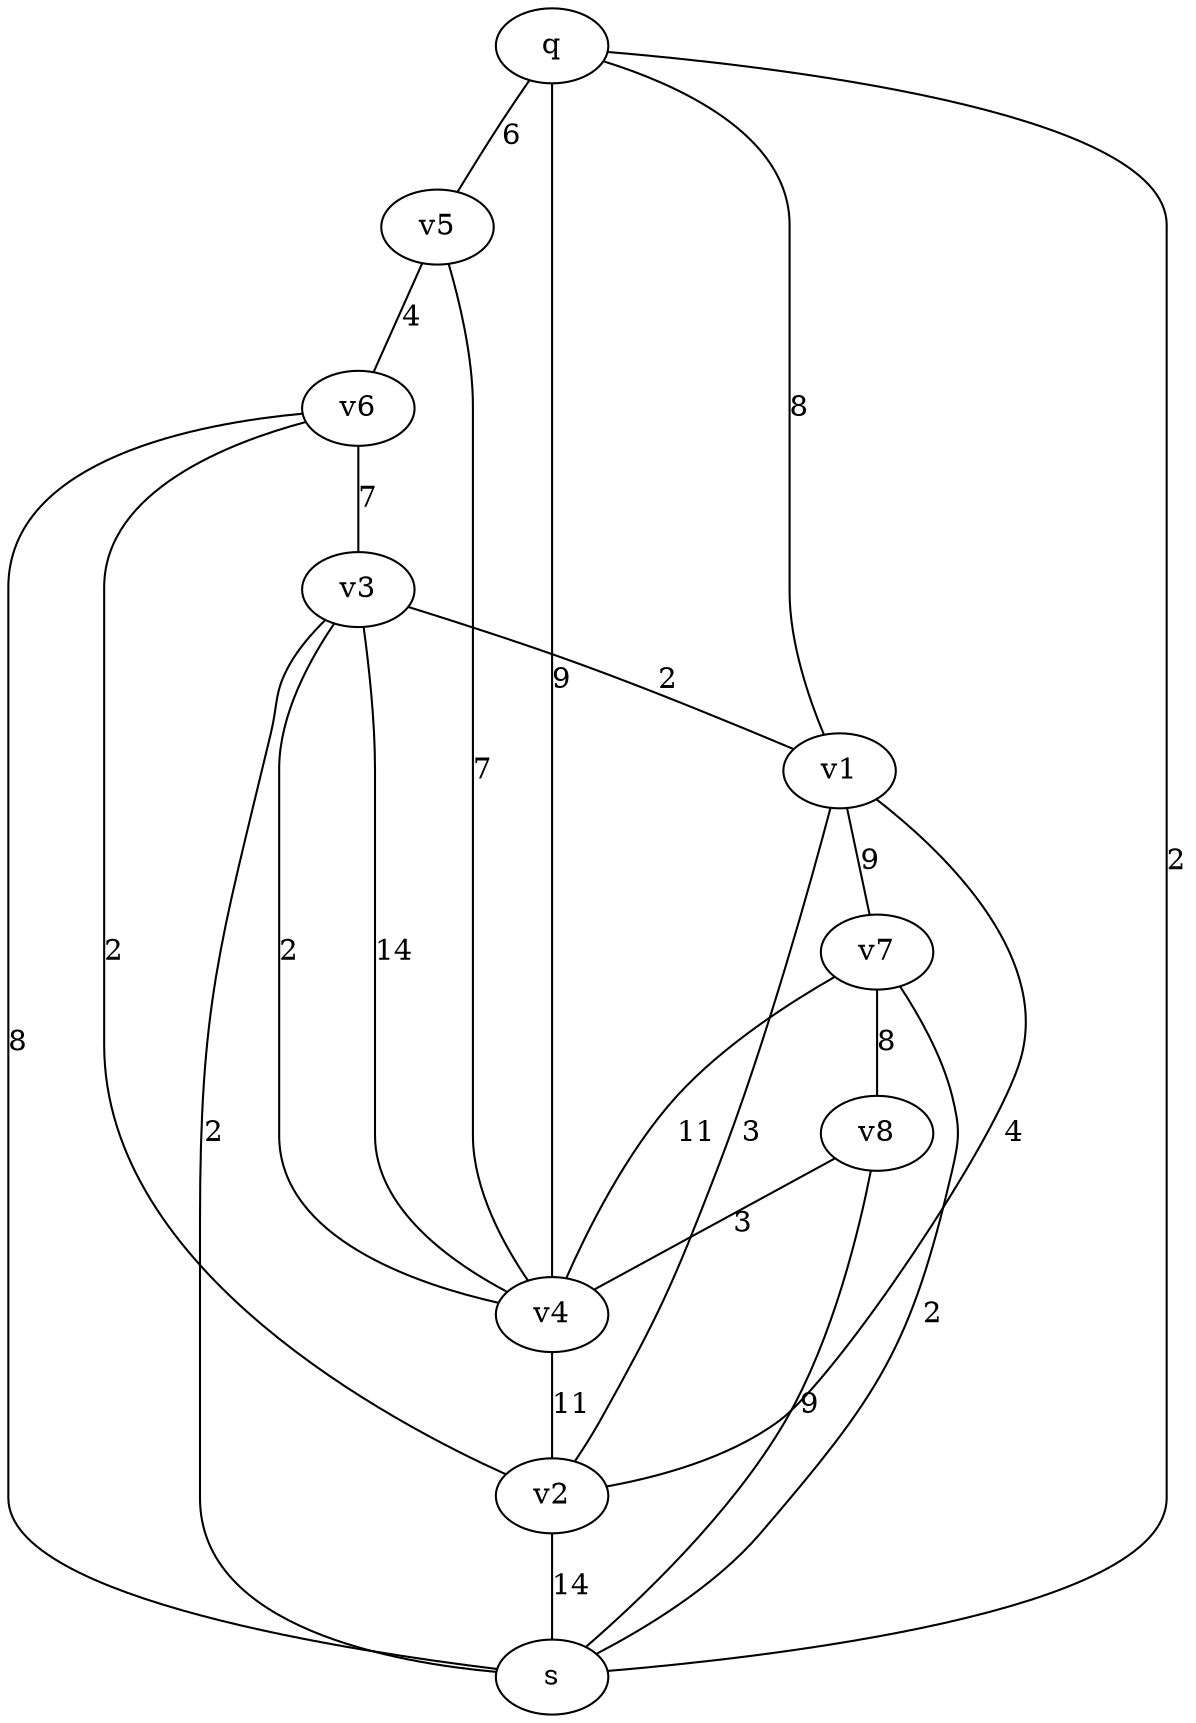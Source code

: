 graph {
v3--s[label=2, weight=2];
v2--v1[label=4, weight=4];
v5--v6[label=4, weight=4];
q--s[label=2, weight=2];
v3--v1[label=2, weight=2];
v4--v3[label=2, weight=2];
v6--v2[label=2, weight=2];
v7--s[label=2, weight=2];
v1--v2[label=3, weight=3];
v8--v4[label=3, weight=3];
q--v5[label=6, weight=6];
v6--v3[label=7, weight=7];
v5--v4[label=7, weight=7];
q--v1[label=8, weight=8];
v6--s[label=8, weight=8];
v7--v8[label=8, weight=8];
q--v4[label=9, weight=9];
v8--s[label=9, weight=9];
v1--v7[label=9, weight=9];
v4--v2[label=11, weight=11];
v7--v4[label=11, weight=11];
v2--s[label=14, weight=14];
v3--v4[label=14, weight=14];
}